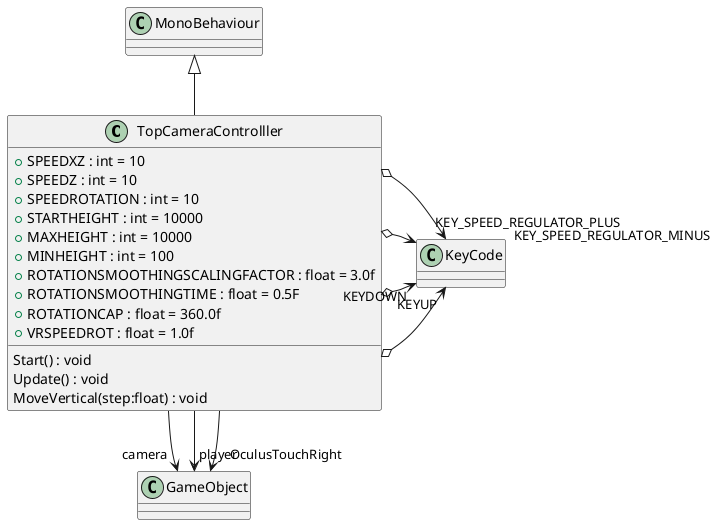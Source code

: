 @startuml
class TopCameraControlller {
    + SPEEDXZ : int = 10
    + SPEEDZ : int = 10
    + SPEEDROTATION : int = 10
    + STARTHEIGHT : int = 10000
    + MAXHEIGHT : int = 10000
    + MINHEIGHT : int = 100
    + ROTATIONSMOOTHINGSCALINGFACTOR : float = 3.0f
    + ROTATIONSMOOTHINGTIME : float = 0.5F
    + ROTATIONCAP : float = 360.0f
    + VRSPEEDROT : float = 1.0f
    Start() : void
    Update() : void
    MoveVertical(step:float) : void
}
MonoBehaviour <|-- TopCameraControlller
TopCameraControlller o-> "KEYUP" KeyCode
TopCameraControlller o-> "KEYDOWN" KeyCode
TopCameraControlller o-> "KEY_SPEED_REGULATOR_PLUS" KeyCode
TopCameraControlller o-> "KEY_SPEED_REGULATOR_MINUS" KeyCode
TopCameraControlller --> "camera" GameObject
TopCameraControlller --> "player" GameObject
TopCameraControlller --> "OculusTouchRight" GameObject
@enduml
